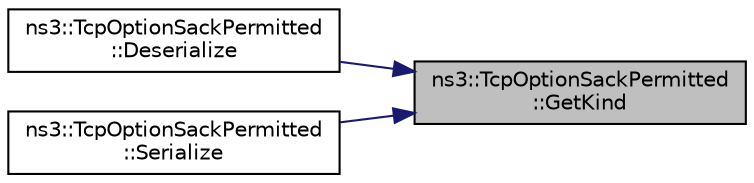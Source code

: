 digraph "ns3::TcpOptionSackPermitted::GetKind"
{
 // LATEX_PDF_SIZE
  edge [fontname="Helvetica",fontsize="10",labelfontname="Helvetica",labelfontsize="10"];
  node [fontname="Helvetica",fontsize="10",shape=record];
  rankdir="RL";
  Node1 [label="ns3::TcpOptionSackPermitted\l::GetKind",height=0.2,width=0.4,color="black", fillcolor="grey75", style="filled", fontcolor="black",tooltip="Get the ‘kind’ (as in RFC 793) of this option."];
  Node1 -> Node2 [dir="back",color="midnightblue",fontsize="10",style="solid",fontname="Helvetica"];
  Node2 [label="ns3::TcpOptionSackPermitted\l::Deserialize",height=0.2,width=0.4,color="black", fillcolor="white", style="filled",URL="$classns3_1_1_tcp_option_sack_permitted.html#aea01c85a14c4b799cddb58d786bdb3b0",tooltip="Deserialize the Option from a buffer iterator."];
  Node1 -> Node3 [dir="back",color="midnightblue",fontsize="10",style="solid",fontname="Helvetica"];
  Node3 [label="ns3::TcpOptionSackPermitted\l::Serialize",height=0.2,width=0.4,color="black", fillcolor="white", style="filled",URL="$classns3_1_1_tcp_option_sack_permitted.html#a40c4540f8b384d67a8ef10ff0b11e91c",tooltip="Serialize the Option to a buffer iterator."];
}

